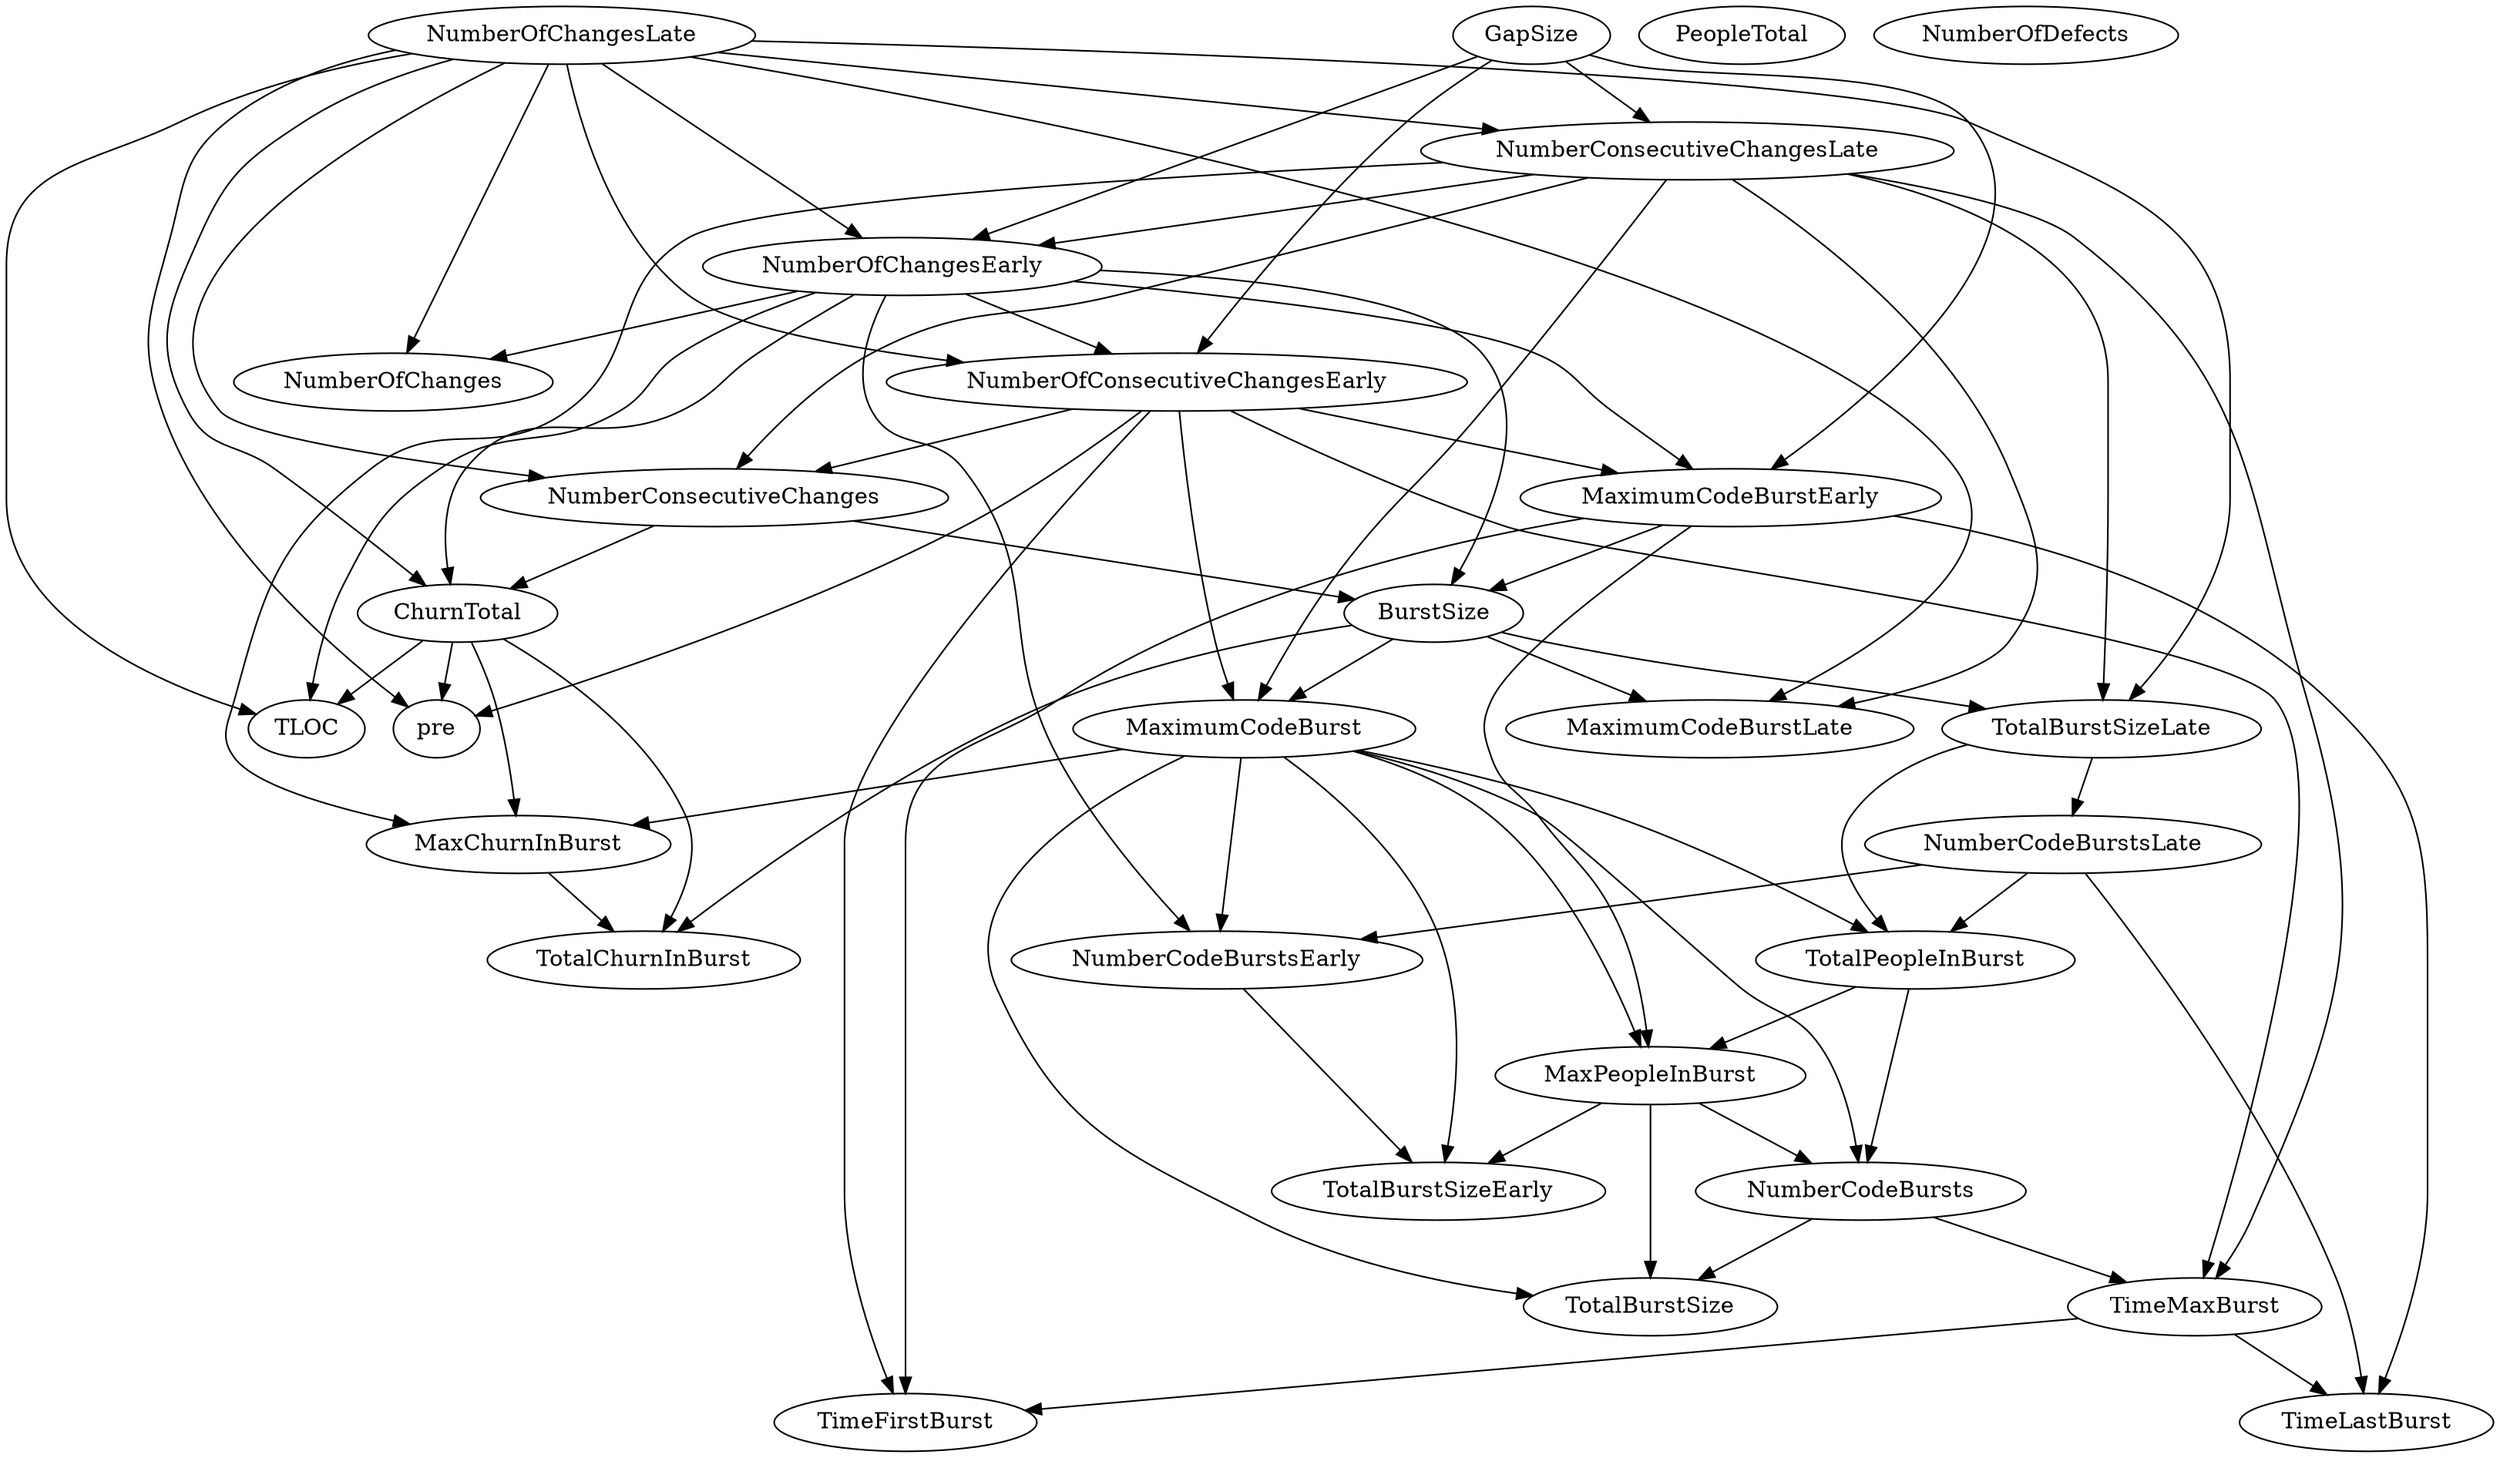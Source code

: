 digraph {
   TotalPeopleInBurst;
   MaximumCodeBurstLate;
   NumberOfChanges;
   MaxPeopleInBurst;
   TotalBurstSizeLate;
   NumberCodeBurstsLate;
   NumberOfChangesLate;
   NumberOfChangesEarly;
   MaxChurnInBurst;
   MaximumCodeBurstEarly;
   NumberCodeBurstsEarly;
   TimeFirstBurst;
   TotalChurnInBurst;
   ChurnTotal;
   MaximumCodeBurst;
   NumberOfConsecutiveChangesEarly;
   NumberConsecutiveChangesLate;
   TotalBurstSizeEarly;
   TotalBurstSize;
   TimeMaxBurst;
   NumberConsecutiveChanges;
   TimeLastBurst;
   NumberCodeBursts;
   PeopleTotal;
   pre;
   NumberOfDefects;
   TLOC;
   GapSize;
   BurstSize;
   TotalPeopleInBurst -> MaxPeopleInBurst;
   TotalPeopleInBurst -> NumberCodeBursts;
   MaxPeopleInBurst -> TotalBurstSizeEarly;
   MaxPeopleInBurst -> TotalBurstSize;
   MaxPeopleInBurst -> NumberCodeBursts;
   TotalBurstSizeLate -> TotalPeopleInBurst;
   TotalBurstSizeLate -> NumberCodeBurstsLate;
   NumberCodeBurstsLate -> TotalPeopleInBurst;
   NumberCodeBurstsLate -> NumberCodeBurstsEarly;
   NumberCodeBurstsLate -> TimeLastBurst;
   NumberOfChangesLate -> MaximumCodeBurstLate;
   NumberOfChangesLate -> NumberOfChanges;
   NumberOfChangesLate -> TotalBurstSizeLate;
   NumberOfChangesLate -> NumberOfChangesEarly;
   NumberOfChangesLate -> ChurnTotal;
   NumberOfChangesLate -> NumberOfConsecutiveChangesEarly;
   NumberOfChangesLate -> NumberConsecutiveChangesLate;
   NumberOfChangesLate -> NumberConsecutiveChanges;
   NumberOfChangesLate -> pre;
   NumberOfChangesLate -> TLOC;
   NumberOfChangesEarly -> NumberOfChanges;
   NumberOfChangesEarly -> MaximumCodeBurstEarly;
   NumberOfChangesEarly -> NumberCodeBurstsEarly;
   NumberOfChangesEarly -> ChurnTotal;
   NumberOfChangesEarly -> NumberOfConsecutiveChangesEarly;
   NumberOfChangesEarly -> TLOC;
   NumberOfChangesEarly -> BurstSize;
   MaxChurnInBurst -> TotalChurnInBurst;
   MaximumCodeBurstEarly -> MaxPeopleInBurst;
   MaximumCodeBurstEarly -> TimeFirstBurst;
   MaximumCodeBurstEarly -> TimeLastBurst;
   MaximumCodeBurstEarly -> BurstSize;
   NumberCodeBurstsEarly -> TotalBurstSizeEarly;
   ChurnTotal -> MaxChurnInBurst;
   ChurnTotal -> TotalChurnInBurst;
   ChurnTotal -> pre;
   ChurnTotal -> TLOC;
   MaximumCodeBurst -> TotalPeopleInBurst;
   MaximumCodeBurst -> MaxPeopleInBurst;
   MaximumCodeBurst -> MaxChurnInBurst;
   MaximumCodeBurst -> NumberCodeBurstsEarly;
   MaximumCodeBurst -> TotalBurstSizeEarly;
   MaximumCodeBurst -> TotalBurstSize;
   MaximumCodeBurst -> NumberCodeBursts;
   NumberOfConsecutiveChangesEarly -> MaximumCodeBurstEarly;
   NumberOfConsecutiveChangesEarly -> TimeFirstBurst;
   NumberOfConsecutiveChangesEarly -> MaximumCodeBurst;
   NumberOfConsecutiveChangesEarly -> TimeMaxBurst;
   NumberOfConsecutiveChangesEarly -> NumberConsecutiveChanges;
   NumberOfConsecutiveChangesEarly -> pre;
   NumberConsecutiveChangesLate -> MaximumCodeBurstLate;
   NumberConsecutiveChangesLate -> TotalBurstSizeLate;
   NumberConsecutiveChangesLate -> NumberOfChangesEarly;
   NumberConsecutiveChangesLate -> MaxChurnInBurst;
   NumberConsecutiveChangesLate -> MaximumCodeBurst;
   NumberConsecutiveChangesLate -> TimeMaxBurst;
   NumberConsecutiveChangesLate -> NumberConsecutiveChanges;
   TimeMaxBurst -> TimeFirstBurst;
   TimeMaxBurst -> TimeLastBurst;
   NumberConsecutiveChanges -> ChurnTotal;
   NumberConsecutiveChanges -> BurstSize;
   NumberCodeBursts -> TotalBurstSize;
   NumberCodeBursts -> TimeMaxBurst;
   GapSize -> NumberOfChangesEarly;
   GapSize -> MaximumCodeBurstEarly;
   GapSize -> NumberOfConsecutiveChangesEarly;
   GapSize -> NumberConsecutiveChangesLate;
   BurstSize -> MaximumCodeBurstLate;
   BurstSize -> TotalBurstSizeLate;
   BurstSize -> TotalChurnInBurst;
   BurstSize -> MaximumCodeBurst;
}
